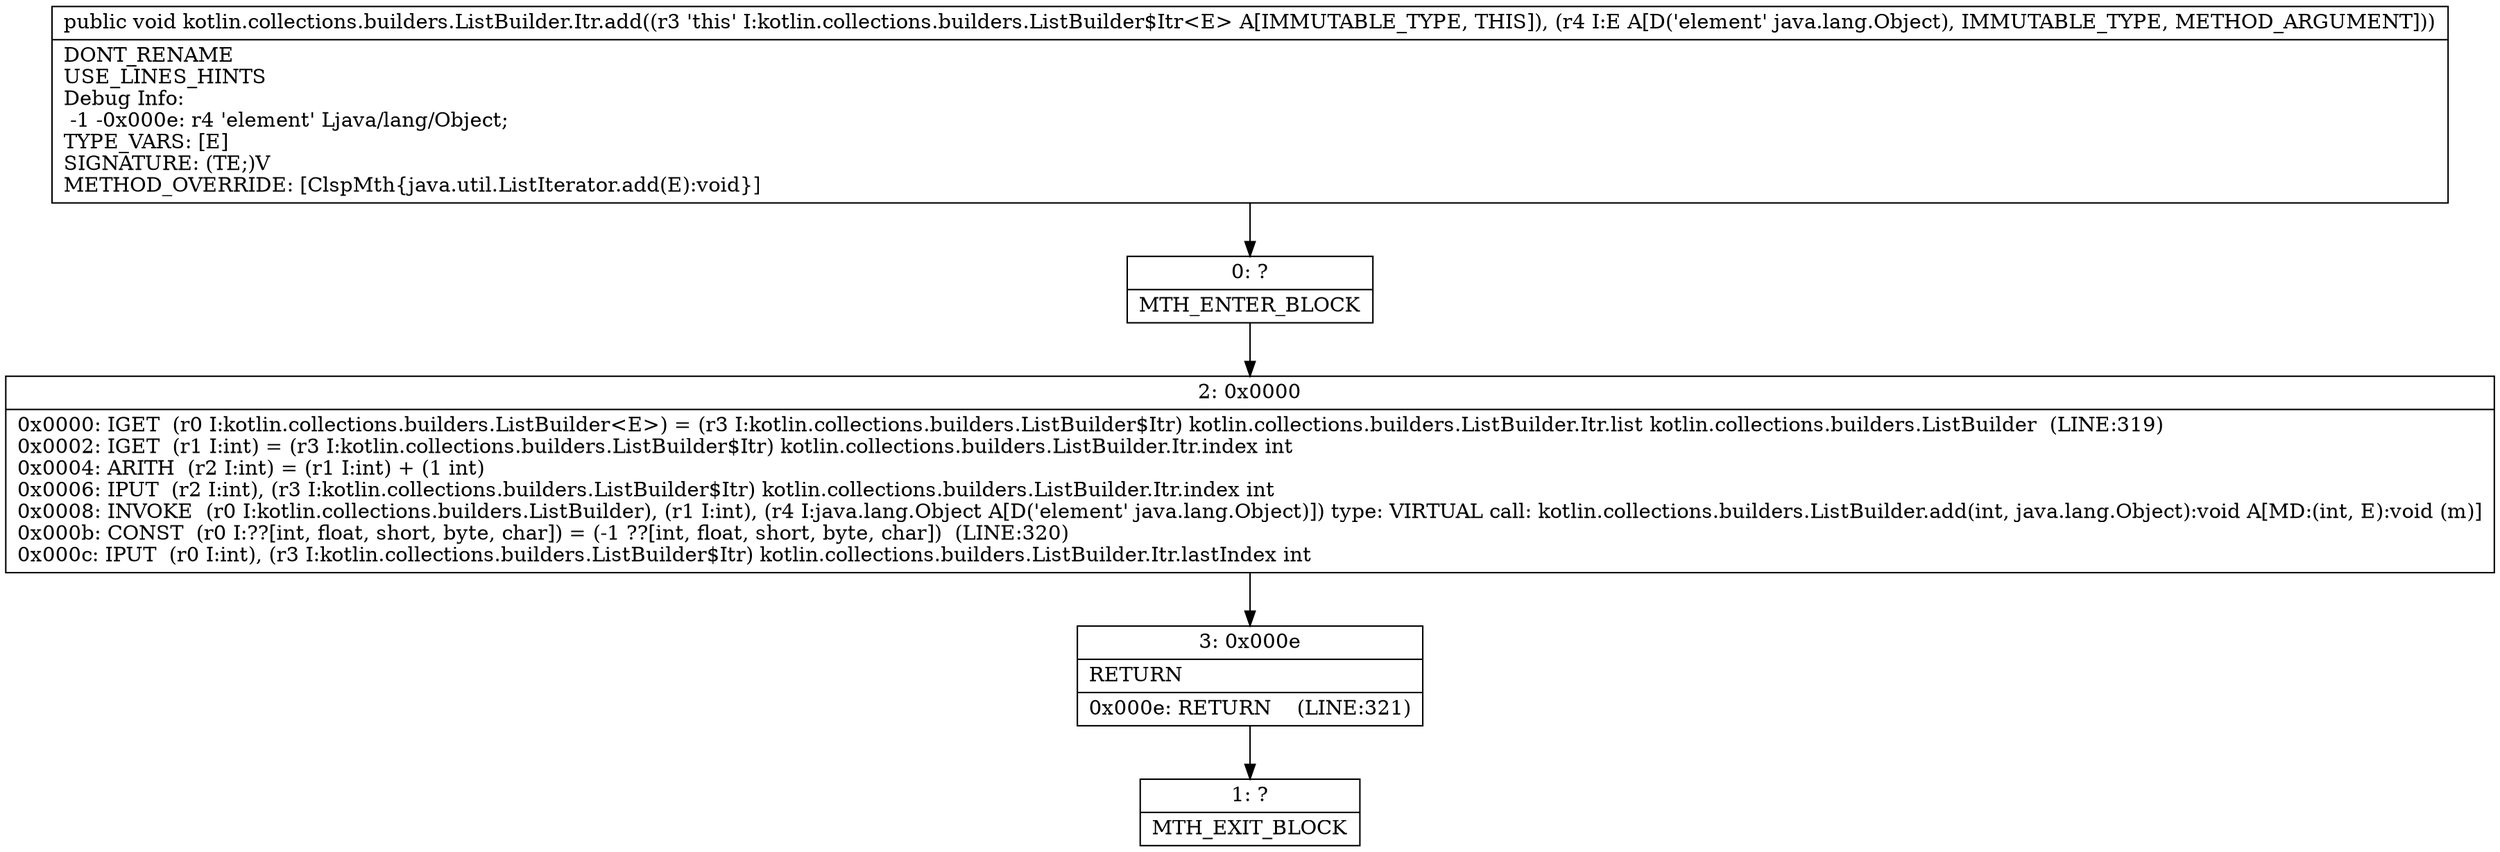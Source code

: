 digraph "CFG forkotlin.collections.builders.ListBuilder.Itr.add(Ljava\/lang\/Object;)V" {
Node_0 [shape=record,label="{0\:\ ?|MTH_ENTER_BLOCK\l}"];
Node_2 [shape=record,label="{2\:\ 0x0000|0x0000: IGET  (r0 I:kotlin.collections.builders.ListBuilder\<E\>) = (r3 I:kotlin.collections.builders.ListBuilder$Itr) kotlin.collections.builders.ListBuilder.Itr.list kotlin.collections.builders.ListBuilder  (LINE:319)\l0x0002: IGET  (r1 I:int) = (r3 I:kotlin.collections.builders.ListBuilder$Itr) kotlin.collections.builders.ListBuilder.Itr.index int \l0x0004: ARITH  (r2 I:int) = (r1 I:int) + (1 int) \l0x0006: IPUT  (r2 I:int), (r3 I:kotlin.collections.builders.ListBuilder$Itr) kotlin.collections.builders.ListBuilder.Itr.index int \l0x0008: INVOKE  (r0 I:kotlin.collections.builders.ListBuilder), (r1 I:int), (r4 I:java.lang.Object A[D('element' java.lang.Object)]) type: VIRTUAL call: kotlin.collections.builders.ListBuilder.add(int, java.lang.Object):void A[MD:(int, E):void (m)]\l0x000b: CONST  (r0 I:??[int, float, short, byte, char]) = (\-1 ??[int, float, short, byte, char])  (LINE:320)\l0x000c: IPUT  (r0 I:int), (r3 I:kotlin.collections.builders.ListBuilder$Itr) kotlin.collections.builders.ListBuilder.Itr.lastIndex int \l}"];
Node_3 [shape=record,label="{3\:\ 0x000e|RETURN\l|0x000e: RETURN    (LINE:321)\l}"];
Node_1 [shape=record,label="{1\:\ ?|MTH_EXIT_BLOCK\l}"];
MethodNode[shape=record,label="{public void kotlin.collections.builders.ListBuilder.Itr.add((r3 'this' I:kotlin.collections.builders.ListBuilder$Itr\<E\> A[IMMUTABLE_TYPE, THIS]), (r4 I:E A[D('element' java.lang.Object), IMMUTABLE_TYPE, METHOD_ARGUMENT]))  | DONT_RENAME\lUSE_LINES_HINTS\lDebug Info:\l  \-1 \-0x000e: r4 'element' Ljava\/lang\/Object;\lTYPE_VARS: [E]\lSIGNATURE: (TE;)V\lMETHOD_OVERRIDE: [ClspMth\{java.util.ListIterator.add(E):void\}]\l}"];
MethodNode -> Node_0;Node_0 -> Node_2;
Node_2 -> Node_3;
Node_3 -> Node_1;
}

